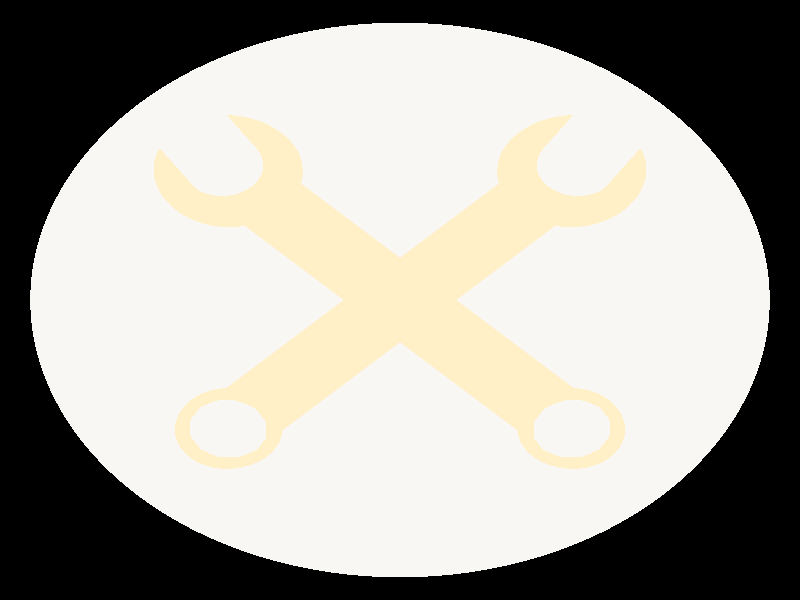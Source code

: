 // advancedfx.org logo
//
// To be rendered with POV-Ray ( http://povray.org/ ).

#include "metals.inc"
#include "golds.inc"

union {
  light_source {
      <0, 0, 0>
      color rgb 1/2
  }


  light_source {
      <-6, -6, 0>
      color rgb 1/8
  }
  light_source {
      <-6, +6, 0>
      color rgb 1/8
  }
  light_source {
      <+6, -6, 0>
      color rgb 1/8
  }
  light_source {
      <+6, +6, 0>
      color rgb 1/8
  }
  
  translate <0, 0, -20>
  rotate <0,-clock*360,0>
}

camera {
  right 800*x/800
  up y
  location  <  20*sin(clock*2*pi),  0,  -20*cos(clock*2*pi)>
  look_at   <  0,   0,  0>
}

#declare eX = function(x, y) { sin(x*2*pi/y) }
#declare eY = function(x, y) { cos(x*2*pi/y) }

#declare oWrench = object {
  difference {
    union {
      // closed end sphere:
      sphere {
        0 1+1/3
        translate <0,-6,0>
      }
      
      // connecting thingee:
      intersection {
        box {
          <-1,-6,-1/4> <1,6,1/4>
        }
        cylinder {
          <0,-6,0> <0,6,0> 1
        }
      }
      
      // open end sphere:
      sphere {
        0 2-1/6
        translate <0,6,0>
      }      
    }
    
    // cuts at open end:
    union
    {
      cylinder {
        <0,1/6,-1>, <0,1/6,1>, 1
      }
      box {
        <-1,2+1/6,-1>, <1,1/6,1>
      }
      rotate <0,0,-11.25>    
      translate <0,6,0>
    }    
  
    // cuts at closed end:
    union {
      prism {
        -4, 4, 12,
        <eX(00,12),eY(00,12)>,
        <eX(01,12),eY(01,12)>,
        <eX(02,12),eY(02,12)>,
        <eX(03,12),eY(03,12)>,
        <eX(04,12),eY(04,12)>,
        <eX(05,12),eY(05,12)>,
        <eX(06,12),eY(06,12)>,
        <eX(07,12),eY(07,12)>,
        <eX(08,12),eY(08,12)>,
        <eX(09,12),eY(09,12)>,
        <eX(10,12),eY(10,12)>,
        <eX(11,12),eY(11,12)>
        rotate <90,0,0>
      }
      sphere {
        <0,0,1+1/3> 1+1/3
      }    
      sphere {
        <0,0,-1-1/3> 1+1/3
      }    
      translate <0,-6,0>
    }

  }   
    
}

intersection {
  union {
    object {
      oWrench
      rotate <0,0,45>
    }
    object {
      oWrench
      rotate <0,180,-45>
    }
  }
  
  // cut flat:
  box {
    <-10,-10,-1/2> <10,10,1/2>
  }
  
  texture { T_Gold_5E }
}

cylinder {
  <0,0,-1/8>, <0,0,1/8> 9

  texture { T_Silver_3C }
}

difference {
  cylinder {
    <0,0,-1/6>, <0,0,1/6> 9+1/6
  }
  cylinder {
    <0,0,-1>, <0,0,1> 9-1/6
  }
  
  texture { T_Silver_3E }
}
  
  